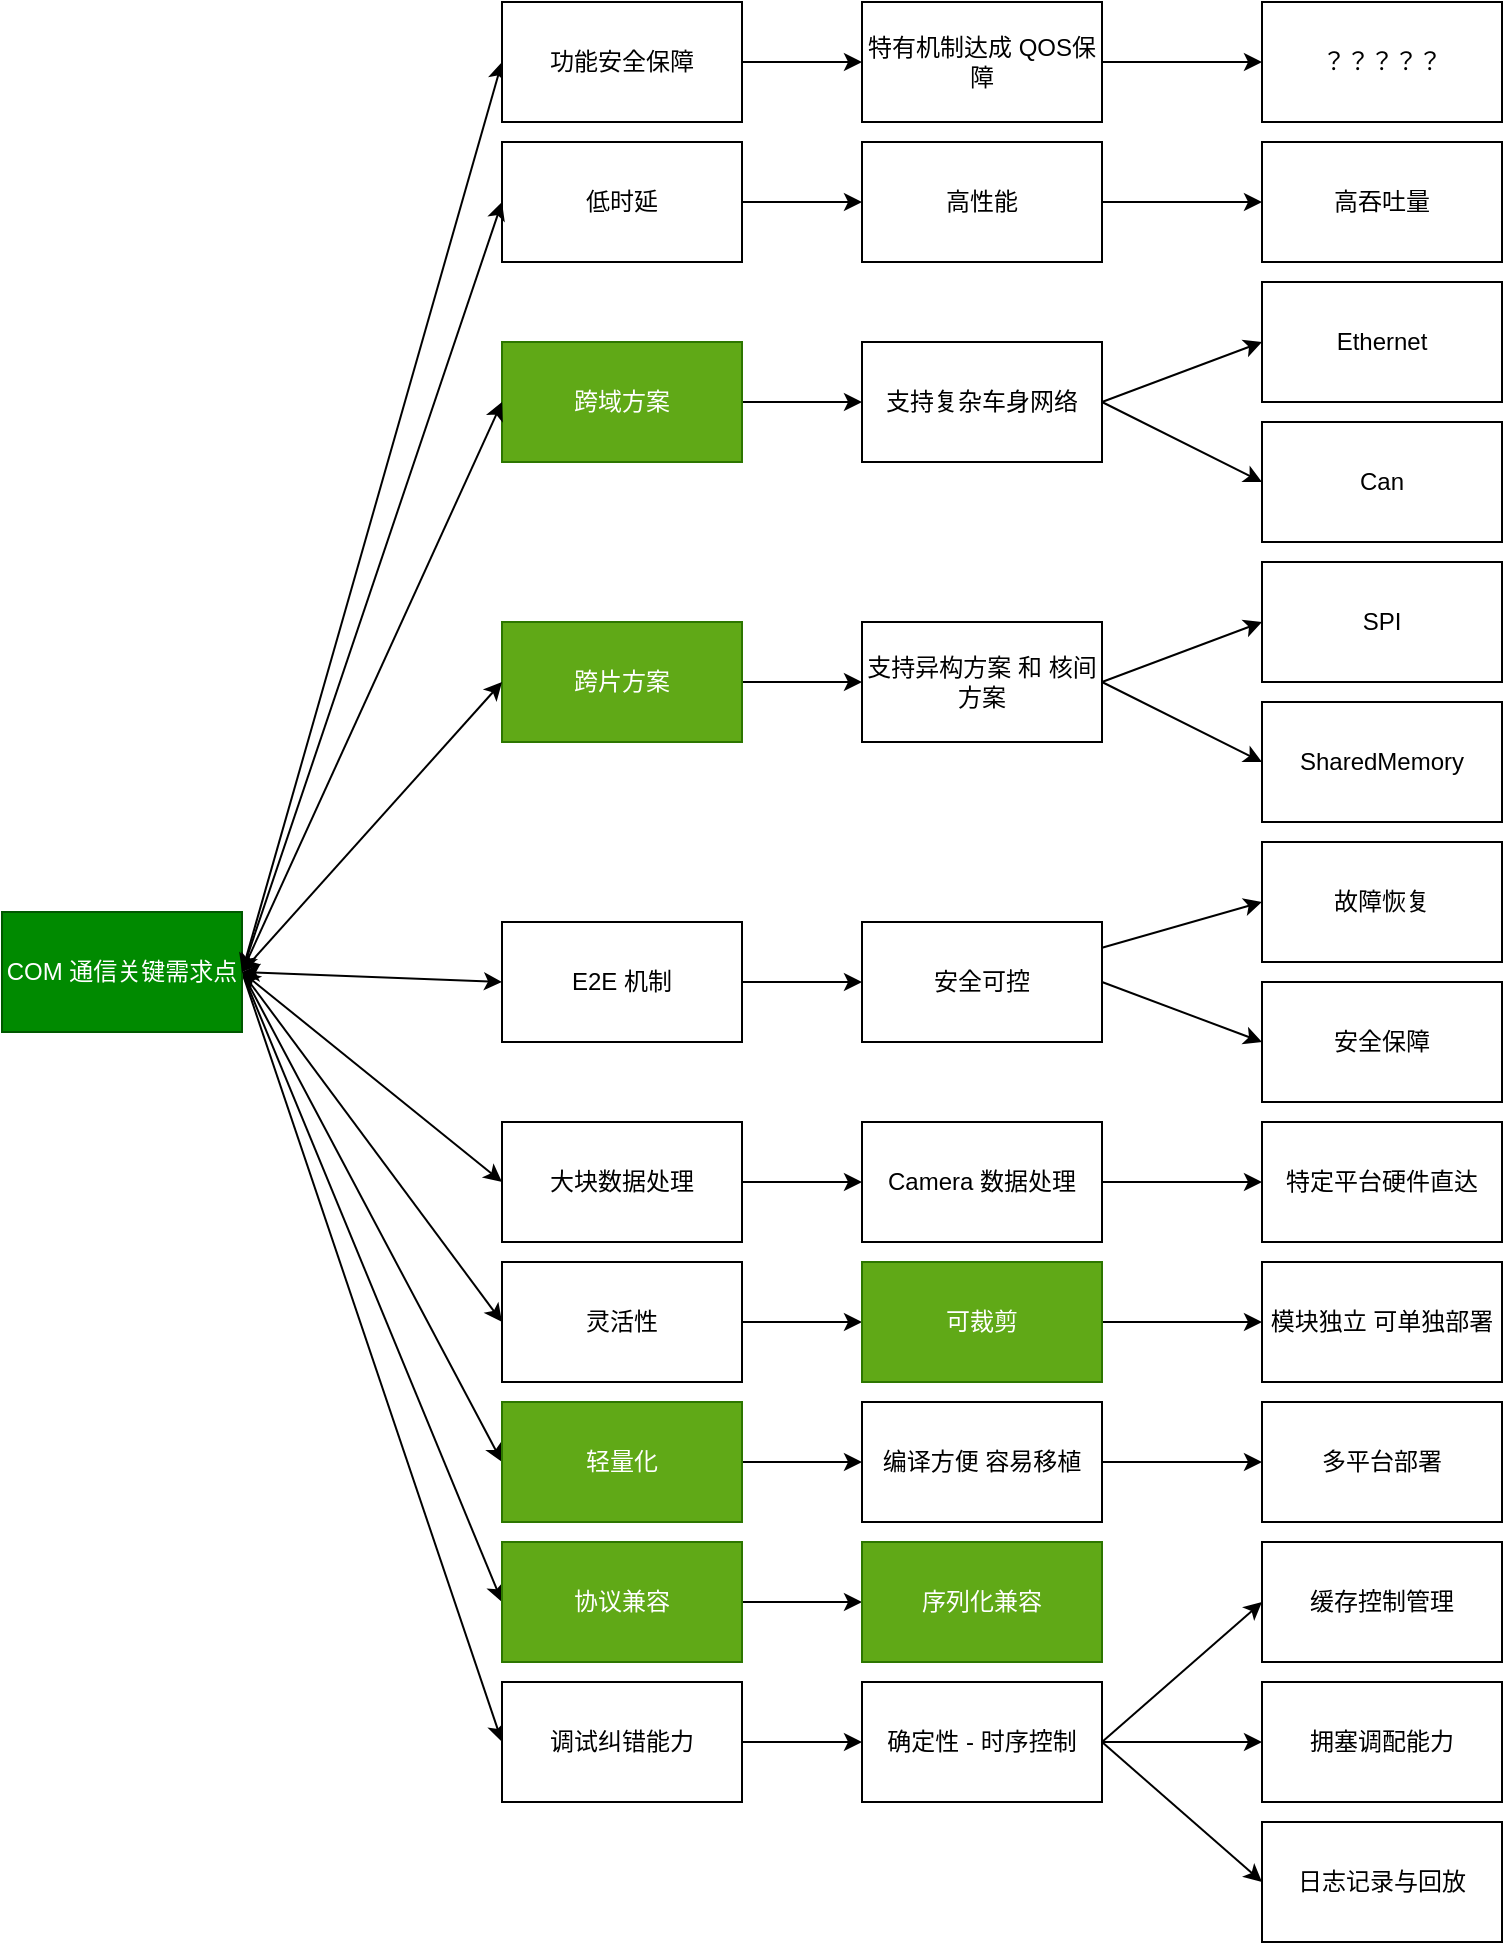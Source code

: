 <mxfile>
    <diagram id="X-x397B5fXLrpyjyJGDt" name="Page-1">
        <mxGraphModel dx="1848" dy="1049" grid="1" gridSize="10" guides="1" tooltips="1" connect="1" arrows="1" fold="1" page="1" pageScale="1" pageWidth="850" pageHeight="1100" math="0" shadow="0">
            <root>
                <mxCell id="0"/>
                <mxCell id="1" parent="0"/>
                <mxCell id="25" style="edgeStyle=none;html=1;entryX=0;entryY=0.5;entryDx=0;entryDy=0;exitX=1;exitY=0.5;exitDx=0;exitDy=0;" parent="1" source="2" target="23" edge="1">
                    <mxGeometry relative="1" as="geometry">
                        <mxPoint x="170" y="355" as="sourcePoint"/>
                    </mxGeometry>
                </mxCell>
                <mxCell id="38" style="edgeStyle=none;html=1;entryX=0;entryY=0.5;entryDx=0;entryDy=0;exitX=1;exitY=0.5;exitDx=0;exitDy=0;" parent="1" source="2" target="37" edge="1">
                    <mxGeometry relative="1" as="geometry"/>
                </mxCell>
                <mxCell id="47" style="edgeStyle=none;html=1;entryX=0;entryY=0.5;entryDx=0;entryDy=0;exitX=1;exitY=0.5;exitDx=0;exitDy=0;" parent="1" source="2" target="22" edge="1">
                    <mxGeometry relative="1" as="geometry"/>
                </mxCell>
                <mxCell id="69" style="edgeStyle=none;html=1;entryX=0;entryY=0.5;entryDx=0;entryDy=0;exitX=1;exitY=0.5;exitDx=0;exitDy=0;" edge="1" parent="1" source="2" target="66">
                    <mxGeometry relative="1" as="geometry">
                        <mxPoint x="140" y="525" as="sourcePoint"/>
                    </mxGeometry>
                </mxCell>
                <mxCell id="71" style="edgeStyle=none;html=1;entryX=0;entryY=0.5;entryDx=0;entryDy=0;exitX=1;exitY=0.5;exitDx=0;exitDy=0;" edge="1" parent="1" source="2" target="70">
                    <mxGeometry relative="1" as="geometry">
                        <mxPoint x="140" y="635" as="sourcePoint"/>
                    </mxGeometry>
                </mxCell>
                <mxCell id="2" value="COM 通信关键需求点" style="rounded=0;whiteSpace=wrap;html=1;fillColor=#008a00;fontColor=#ffffff;strokeColor=#005700;" parent="1" vertex="1">
                    <mxGeometry x="20" y="520" width="120" height="60" as="geometry"/>
                </mxCell>
                <mxCell id="36" style="edgeStyle=none;html=1;entryX=0;entryY=0.5;entryDx=0;entryDy=0;" parent="1" source="3" target="35" edge="1">
                    <mxGeometry relative="1" as="geometry"/>
                </mxCell>
                <mxCell id="3" value="低时延" style="rounded=0;whiteSpace=wrap;html=1;" parent="1" vertex="1">
                    <mxGeometry x="270" y="135" width="120" height="60" as="geometry"/>
                </mxCell>
                <mxCell id="32" value="" style="edgeStyle=none;html=1;" parent="1" source="6" target="31" edge="1">
                    <mxGeometry relative="1" as="geometry"/>
                </mxCell>
                <mxCell id="6" value="E2E 机制" style="rounded=0;whiteSpace=wrap;html=1;" parent="1" vertex="1">
                    <mxGeometry x="270" y="525" width="120" height="60" as="geometry"/>
                </mxCell>
                <mxCell id="7" value="" style="endArrow=classic;startArrow=classic;html=1;entryX=1;entryY=0.5;entryDx=0;entryDy=0;exitX=0;exitY=0.5;exitDx=0;exitDy=0;" parent="1" source="3" target="2" edge="1">
                    <mxGeometry width="50" height="50" relative="1" as="geometry">
                        <mxPoint x="260" y="95" as="sourcePoint"/>
                        <mxPoint x="310" y="45" as="targetPoint"/>
                    </mxGeometry>
                </mxCell>
                <mxCell id="30" style="edgeStyle=none;html=1;entryX=0;entryY=0.5;entryDx=0;entryDy=0;" parent="1" source="13" target="29" edge="1">
                    <mxGeometry relative="1" as="geometry"/>
                </mxCell>
                <mxCell id="13" value="大块数据处理" style="rounded=0;whiteSpace=wrap;html=1;" parent="1" vertex="1">
                    <mxGeometry x="270" y="625" width="120" height="60" as="geometry"/>
                </mxCell>
                <mxCell id="41" style="edgeStyle=none;html=1;" parent="1" source="14" target="34" edge="1">
                    <mxGeometry relative="1" as="geometry"/>
                </mxCell>
                <mxCell id="14" value="跨域方案" style="rounded=0;whiteSpace=wrap;html=1;fillColor=#60a917;fontColor=#ffffff;strokeColor=#2D7600;" parent="1" vertex="1">
                    <mxGeometry x="270" y="235" width="120" height="60" as="geometry"/>
                </mxCell>
                <mxCell id="42" style="edgeStyle=none;html=1;entryX=0;entryY=0.5;entryDx=0;entryDy=0;" parent="1" source="15" target="33" edge="1">
                    <mxGeometry relative="1" as="geometry"/>
                </mxCell>
                <mxCell id="15" value="跨片方案" style="rounded=0;whiteSpace=wrap;html=1;fillColor=#60a917;fontColor=#ffffff;strokeColor=#2D7600;" parent="1" vertex="1">
                    <mxGeometry x="270" y="375" width="120" height="60" as="geometry"/>
                </mxCell>
                <mxCell id="18" value="" style="endArrow=classic;startArrow=classic;html=1;entryX=0;entryY=0.5;entryDx=0;entryDy=0;exitX=1;exitY=0.5;exitDx=0;exitDy=0;" parent="1" source="2" target="14" edge="1">
                    <mxGeometry width="50" height="50" relative="1" as="geometry">
                        <mxPoint x="60" y="405" as="sourcePoint"/>
                        <mxPoint x="110" y="355" as="targetPoint"/>
                    </mxGeometry>
                </mxCell>
                <mxCell id="19" value="" style="endArrow=classic;startArrow=classic;html=1;entryX=0;entryY=0.5;entryDx=0;entryDy=0;exitX=1;exitY=0.5;exitDx=0;exitDy=0;" parent="1" source="2" target="15" edge="1">
                    <mxGeometry width="50" height="50" relative="1" as="geometry">
                        <mxPoint x="70" y="445" as="sourcePoint"/>
                        <mxPoint x="120" y="395" as="targetPoint"/>
                    </mxGeometry>
                </mxCell>
                <mxCell id="20" value="" style="endArrow=classic;startArrow=classic;html=1;entryX=0;entryY=0.5;entryDx=0;entryDy=0;exitX=1;exitY=0.5;exitDx=0;exitDy=0;" parent="1" source="2" target="6" edge="1">
                    <mxGeometry width="50" height="50" relative="1" as="geometry">
                        <mxPoint x="170" y="355" as="sourcePoint"/>
                        <mxPoint x="130" y="395" as="targetPoint"/>
                    </mxGeometry>
                </mxCell>
                <mxCell id="21" value="" style="endArrow=classic;startArrow=classic;html=1;entryX=0;entryY=0.5;entryDx=0;entryDy=0;exitX=1;exitY=0.5;exitDx=0;exitDy=0;" parent="1" source="2" target="13" edge="1">
                    <mxGeometry width="50" height="50" relative="1" as="geometry">
                        <mxPoint x="30" y="435" as="sourcePoint"/>
                        <mxPoint x="80" y="385" as="targetPoint"/>
                    </mxGeometry>
                </mxCell>
                <mxCell id="26" style="edgeStyle=none;html=1;entryX=0;entryY=0.5;entryDx=0;entryDy=0;" parent="1" source="22" target="24" edge="1">
                    <mxGeometry relative="1" as="geometry"/>
                </mxCell>
                <mxCell id="22" value="灵活性" style="rounded=0;whiteSpace=wrap;html=1;" parent="1" vertex="1">
                    <mxGeometry x="270" y="695" width="120" height="60" as="geometry"/>
                </mxCell>
                <mxCell id="28" style="edgeStyle=none;html=1;" parent="1" source="23" target="27" edge="1">
                    <mxGeometry relative="1" as="geometry"/>
                </mxCell>
                <mxCell id="23" value="轻量化" style="rounded=0;whiteSpace=wrap;html=1;fillColor=#60a917;fontColor=#ffffff;strokeColor=#2D7600;" parent="1" vertex="1">
                    <mxGeometry x="270" y="765" width="120" height="60" as="geometry"/>
                </mxCell>
                <mxCell id="46" style="edgeStyle=none;html=1;entryX=0;entryY=0.5;entryDx=0;entryDy=0;" parent="1" source="24" target="45" edge="1">
                    <mxGeometry relative="1" as="geometry"/>
                </mxCell>
                <mxCell id="24" value="可裁剪" style="rounded=0;whiteSpace=wrap;html=1;fillColor=#60a917;fontColor=#ffffff;strokeColor=#2D7600;" parent="1" vertex="1">
                    <mxGeometry x="450" y="695" width="120" height="60" as="geometry"/>
                </mxCell>
                <mxCell id="65" style="edgeStyle=none;html=1;entryX=0;entryY=0.5;entryDx=0;entryDy=0;" parent="1" source="27" target="64" edge="1">
                    <mxGeometry relative="1" as="geometry"/>
                </mxCell>
                <mxCell id="27" value="编译方便 容易移植" style="rounded=0;whiteSpace=wrap;html=1;" parent="1" vertex="1">
                    <mxGeometry x="450" y="765" width="120" height="60" as="geometry"/>
                </mxCell>
                <mxCell id="44" style="edgeStyle=none;html=1;" parent="1" source="29" target="43" edge="1">
                    <mxGeometry relative="1" as="geometry"/>
                </mxCell>
                <mxCell id="29" value="Camera 数据处理" style="rounded=0;whiteSpace=wrap;html=1;" parent="1" vertex="1">
                    <mxGeometry x="450" y="625" width="120" height="60" as="geometry"/>
                </mxCell>
                <mxCell id="58" style="edgeStyle=none;html=1;entryX=0;entryY=0.5;entryDx=0;entryDy=0;" parent="1" source="31" target="56" edge="1">
                    <mxGeometry relative="1" as="geometry"/>
                </mxCell>
                <mxCell id="59" style="edgeStyle=none;html=1;entryX=0;entryY=0.5;entryDx=0;entryDy=0;exitX=1;exitY=0.5;exitDx=0;exitDy=0;" parent="1" source="31" target="57" edge="1">
                    <mxGeometry relative="1" as="geometry"/>
                </mxCell>
                <mxCell id="31" value="安全可控" style="rounded=0;whiteSpace=wrap;html=1;" parent="1" vertex="1">
                    <mxGeometry x="450" y="525" width="120" height="60" as="geometry"/>
                </mxCell>
                <mxCell id="50" style="edgeStyle=none;html=1;exitX=1;exitY=0.5;exitDx=0;exitDy=0;entryX=0;entryY=0.5;entryDx=0;entryDy=0;" parent="1" source="33" target="48" edge="1">
                    <mxGeometry relative="1" as="geometry"/>
                </mxCell>
                <mxCell id="51" style="edgeStyle=none;html=1;entryX=0;entryY=0.5;entryDx=0;entryDy=0;exitX=1;exitY=0.5;exitDx=0;exitDy=0;" parent="1" source="33" target="49" edge="1">
                    <mxGeometry relative="1" as="geometry"/>
                </mxCell>
                <mxCell id="33" value="支持异构方案 和 核间方案" style="rounded=0;whiteSpace=wrap;html=1;" parent="1" vertex="1">
                    <mxGeometry x="450" y="375" width="120" height="60" as="geometry"/>
                </mxCell>
                <mxCell id="54" style="edgeStyle=none;html=1;entryX=0;entryY=0.5;entryDx=0;entryDy=0;exitX=1;exitY=0.5;exitDx=0;exitDy=0;" parent="1" source="34" target="52" edge="1">
                    <mxGeometry relative="1" as="geometry"/>
                </mxCell>
                <mxCell id="55" style="edgeStyle=none;html=1;entryX=0;entryY=0.5;entryDx=0;entryDy=0;exitX=1;exitY=0.5;exitDx=0;exitDy=0;" parent="1" source="34" target="53" edge="1">
                    <mxGeometry relative="1" as="geometry">
                        <mxPoint x="650" y="305" as="targetPoint"/>
                    </mxGeometry>
                </mxCell>
                <mxCell id="34" value="支持复杂车身网络" style="rounded=0;whiteSpace=wrap;html=1;" parent="1" vertex="1">
                    <mxGeometry x="450" y="235" width="120" height="60" as="geometry"/>
                </mxCell>
                <mxCell id="61" style="edgeStyle=none;html=1;entryX=0;entryY=0.5;entryDx=0;entryDy=0;" parent="1" source="35" target="60" edge="1">
                    <mxGeometry relative="1" as="geometry"/>
                </mxCell>
                <mxCell id="35" value="高性能" style="rounded=0;whiteSpace=wrap;html=1;" parent="1" vertex="1">
                    <mxGeometry x="450" y="135" width="120" height="60" as="geometry"/>
                </mxCell>
                <mxCell id="40" style="edgeStyle=none;html=1;entryX=0;entryY=0.5;entryDx=0;entryDy=0;" parent="1" source="37" target="39" edge="1">
                    <mxGeometry relative="1" as="geometry"/>
                </mxCell>
                <mxCell id="37" value="功能安全保障" style="rounded=0;whiteSpace=wrap;html=1;" parent="1" vertex="1">
                    <mxGeometry x="270" y="65" width="120" height="60" as="geometry"/>
                </mxCell>
                <mxCell id="63" style="edgeStyle=none;html=1;entryX=0;entryY=0.5;entryDx=0;entryDy=0;" parent="1" source="39" target="62" edge="1">
                    <mxGeometry relative="1" as="geometry"/>
                </mxCell>
                <mxCell id="39" value="特有机制达成 QOS保障" style="rounded=0;whiteSpace=wrap;html=1;" parent="1" vertex="1">
                    <mxGeometry x="450" y="65" width="120" height="60" as="geometry"/>
                </mxCell>
                <mxCell id="43" value="特定平台硬件直达" style="rounded=0;whiteSpace=wrap;html=1;" parent="1" vertex="1">
                    <mxGeometry x="650" y="625" width="120" height="60" as="geometry"/>
                </mxCell>
                <mxCell id="45" value="模块独立 可单独部署" style="rounded=0;whiteSpace=wrap;html=1;" parent="1" vertex="1">
                    <mxGeometry x="650" y="695" width="120" height="60" as="geometry"/>
                </mxCell>
                <mxCell id="48" value="SPI" style="rounded=0;whiteSpace=wrap;html=1;" parent="1" vertex="1">
                    <mxGeometry x="650" y="345" width="120" height="60" as="geometry"/>
                </mxCell>
                <mxCell id="49" value="SharedMemory" style="rounded=0;whiteSpace=wrap;html=1;" parent="1" vertex="1">
                    <mxGeometry x="650" y="415" width="120" height="60" as="geometry"/>
                </mxCell>
                <mxCell id="52" value="Ethernet" style="rounded=0;whiteSpace=wrap;html=1;" parent="1" vertex="1">
                    <mxGeometry x="650" y="205" width="120" height="60" as="geometry"/>
                </mxCell>
                <mxCell id="53" value="Can" style="rounded=0;whiteSpace=wrap;html=1;" parent="1" vertex="1">
                    <mxGeometry x="650" y="275" width="120" height="60" as="geometry"/>
                </mxCell>
                <mxCell id="56" value="故障恢复" style="rounded=0;whiteSpace=wrap;html=1;" parent="1" vertex="1">
                    <mxGeometry x="650" y="485" width="120" height="60" as="geometry"/>
                </mxCell>
                <mxCell id="57" value="安全保障" style="rounded=0;whiteSpace=wrap;html=1;" parent="1" vertex="1">
                    <mxGeometry x="650" y="555" width="120" height="60" as="geometry"/>
                </mxCell>
                <mxCell id="60" value="高吞吐量" style="rounded=0;whiteSpace=wrap;html=1;" parent="1" vertex="1">
                    <mxGeometry x="650" y="135" width="120" height="60" as="geometry"/>
                </mxCell>
                <mxCell id="62" value="？？？？？" style="rounded=0;whiteSpace=wrap;html=1;" parent="1" vertex="1">
                    <mxGeometry x="650" y="65" width="120" height="60" as="geometry"/>
                </mxCell>
                <mxCell id="64" value="多平台部署" style="rounded=0;whiteSpace=wrap;html=1;" parent="1" vertex="1">
                    <mxGeometry x="650" y="765" width="120" height="60" as="geometry"/>
                </mxCell>
                <mxCell id="68" value="" style="edgeStyle=none;html=1;" edge="1" parent="1" source="66" target="67">
                    <mxGeometry relative="1" as="geometry"/>
                </mxCell>
                <mxCell id="66" value="协议兼容" style="rounded=0;whiteSpace=wrap;html=1;fillColor=#60a917;fontColor=#ffffff;strokeColor=#2D7600;" vertex="1" parent="1">
                    <mxGeometry x="270" y="835" width="120" height="60" as="geometry"/>
                </mxCell>
                <mxCell id="67" value="序列化兼容" style="whiteSpace=wrap;html=1;rounded=0;fillColor=#60a917;fontColor=#ffffff;strokeColor=#2D7600;" vertex="1" parent="1">
                    <mxGeometry x="450" y="835" width="120" height="60" as="geometry"/>
                </mxCell>
                <mxCell id="73" style="edgeStyle=none;html=1;entryX=0;entryY=0.5;entryDx=0;entryDy=0;" edge="1" parent="1" source="70" target="72">
                    <mxGeometry relative="1" as="geometry"/>
                </mxCell>
                <mxCell id="70" value="调试纠错能力" style="rounded=0;whiteSpace=wrap;html=1;" vertex="1" parent="1">
                    <mxGeometry x="270" y="905" width="120" height="60" as="geometry"/>
                </mxCell>
                <mxCell id="75" style="edgeStyle=none;html=1;entryX=0;entryY=0.5;entryDx=0;entryDy=0;" edge="1" parent="1" source="72" target="74">
                    <mxGeometry relative="1" as="geometry"/>
                </mxCell>
                <mxCell id="77" style="edgeStyle=none;html=1;entryX=0;entryY=0.5;entryDx=0;entryDy=0;exitX=1;exitY=0.5;exitDx=0;exitDy=0;" edge="1" parent="1" source="72" target="76">
                    <mxGeometry relative="1" as="geometry"/>
                </mxCell>
                <mxCell id="79" style="edgeStyle=none;html=1;entryX=0;entryY=0.5;entryDx=0;entryDy=0;exitX=1;exitY=0.5;exitDx=0;exitDy=0;" edge="1" parent="1" source="72">
                    <mxGeometry relative="1" as="geometry">
                        <mxPoint x="650" y="1005" as="targetPoint"/>
                    </mxGeometry>
                </mxCell>
                <mxCell id="72" value="确定性 - 时序控制" style="rounded=0;whiteSpace=wrap;html=1;" vertex="1" parent="1">
                    <mxGeometry x="450" y="905" width="120" height="60" as="geometry"/>
                </mxCell>
                <mxCell id="74" value="拥塞调配能力" style="rounded=0;whiteSpace=wrap;html=1;" vertex="1" parent="1">
                    <mxGeometry x="650" y="905" width="120" height="60" as="geometry"/>
                </mxCell>
                <mxCell id="76" value="缓存控制管理" style="rounded=0;whiteSpace=wrap;html=1;" vertex="1" parent="1">
                    <mxGeometry x="650" y="835" width="120" height="60" as="geometry"/>
                </mxCell>
                <mxCell id="78" value="日志记录与回放" style="rounded=0;whiteSpace=wrap;html=1;" vertex="1" parent="1">
                    <mxGeometry x="650" y="975" width="120" height="60" as="geometry"/>
                </mxCell>
            </root>
        </mxGraphModel>
    </diagram>
</mxfile>